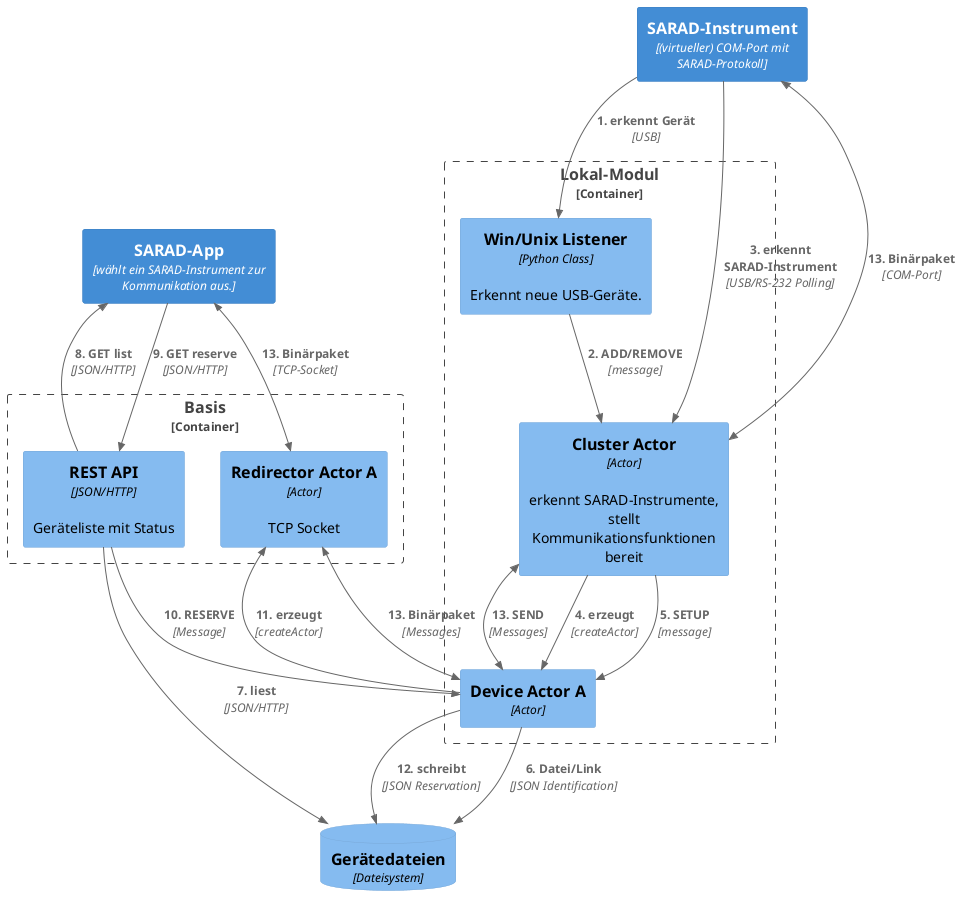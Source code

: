 @startuml
!include <c4/C4_Component.puml>
!include <office/Users/user.puml>

hide stereotype

'AddTagSupport("mod", $borderColor="#d73027")

!$app = "SARAD-App"
!$instr = "SARAD-Instrument"
!$instr_m = "SARAD-Instrumente"

Container(app, $app, "wählt ein $instr zur Kommunikation aus.")

Container_Boundary(mod, "Lokal-Modul") {
        Component(listener, "Win/Unix Listener", "Python Class", "Erkennt neue USB-Geräte.")
        Component(cluster_actor, "Cluster Actor", "Actor", "erkennt $instr_m, stellt Kommunikationsfunktionen bereit")
        Component(device_actor1, "Device Actor A", "Actor")
}
Container_Boundary(rs, "Basis") {
        Component(api, "REST API", "JSON/HTTP", "Geräteliste mit Status")
        Component(redirector1, "Redirector Actor A", "Actor", "TCP Socket")
}
ComponentDb(device_files, "Gerätedateien", "Dateisystem")

Container(inst, $instr, "(virtueller) COM-Port mit SARAD-Protokoll")

Rel(inst, listener, "1. erkennt Gerät", "USB")
Rel(listener, cluster_actor, "2. ADD/REMOVE", "message")
Rel(inst, cluster_actor, "3. erkennt $instr", "USB/RS-232 Polling")
Rel(cluster_actor, device_actor1, "4. erzeugt", "createActor")
Rel(cluster_actor, device_actor1, "5. SETUP", "message")
Rel(device_actor1, device_files, "6. Datei/Link",  "JSON Identification")
Rel(api, device_files, "7. liest", "JSON/HTTP")
Rel(api, app, "8. GET list", "JSON/HTTP")
Rel(app, api, "9. GET reserve", "JSON/HTTP")
Rel(api, device_actor1, "10. RESERVE", "Message")
Rel(device_actor1, redirector1, "11. erzeugt", "createActor")
Rel(device_actor1, device_files, "12. schreibt", "JSON Reservation")
BiRel(app, redirector1, "13. Binärpaket", "TCP-Socket")
BiRel(redirector1, device_actor1, "13. Binärpaket", "Messages")
BiRel(device_actor1, cluster_actor, "13. SEND", "Messages")
BiRel(inst, cluster_actor, "13. Binärpaket", "COM-Port")
@enduml
